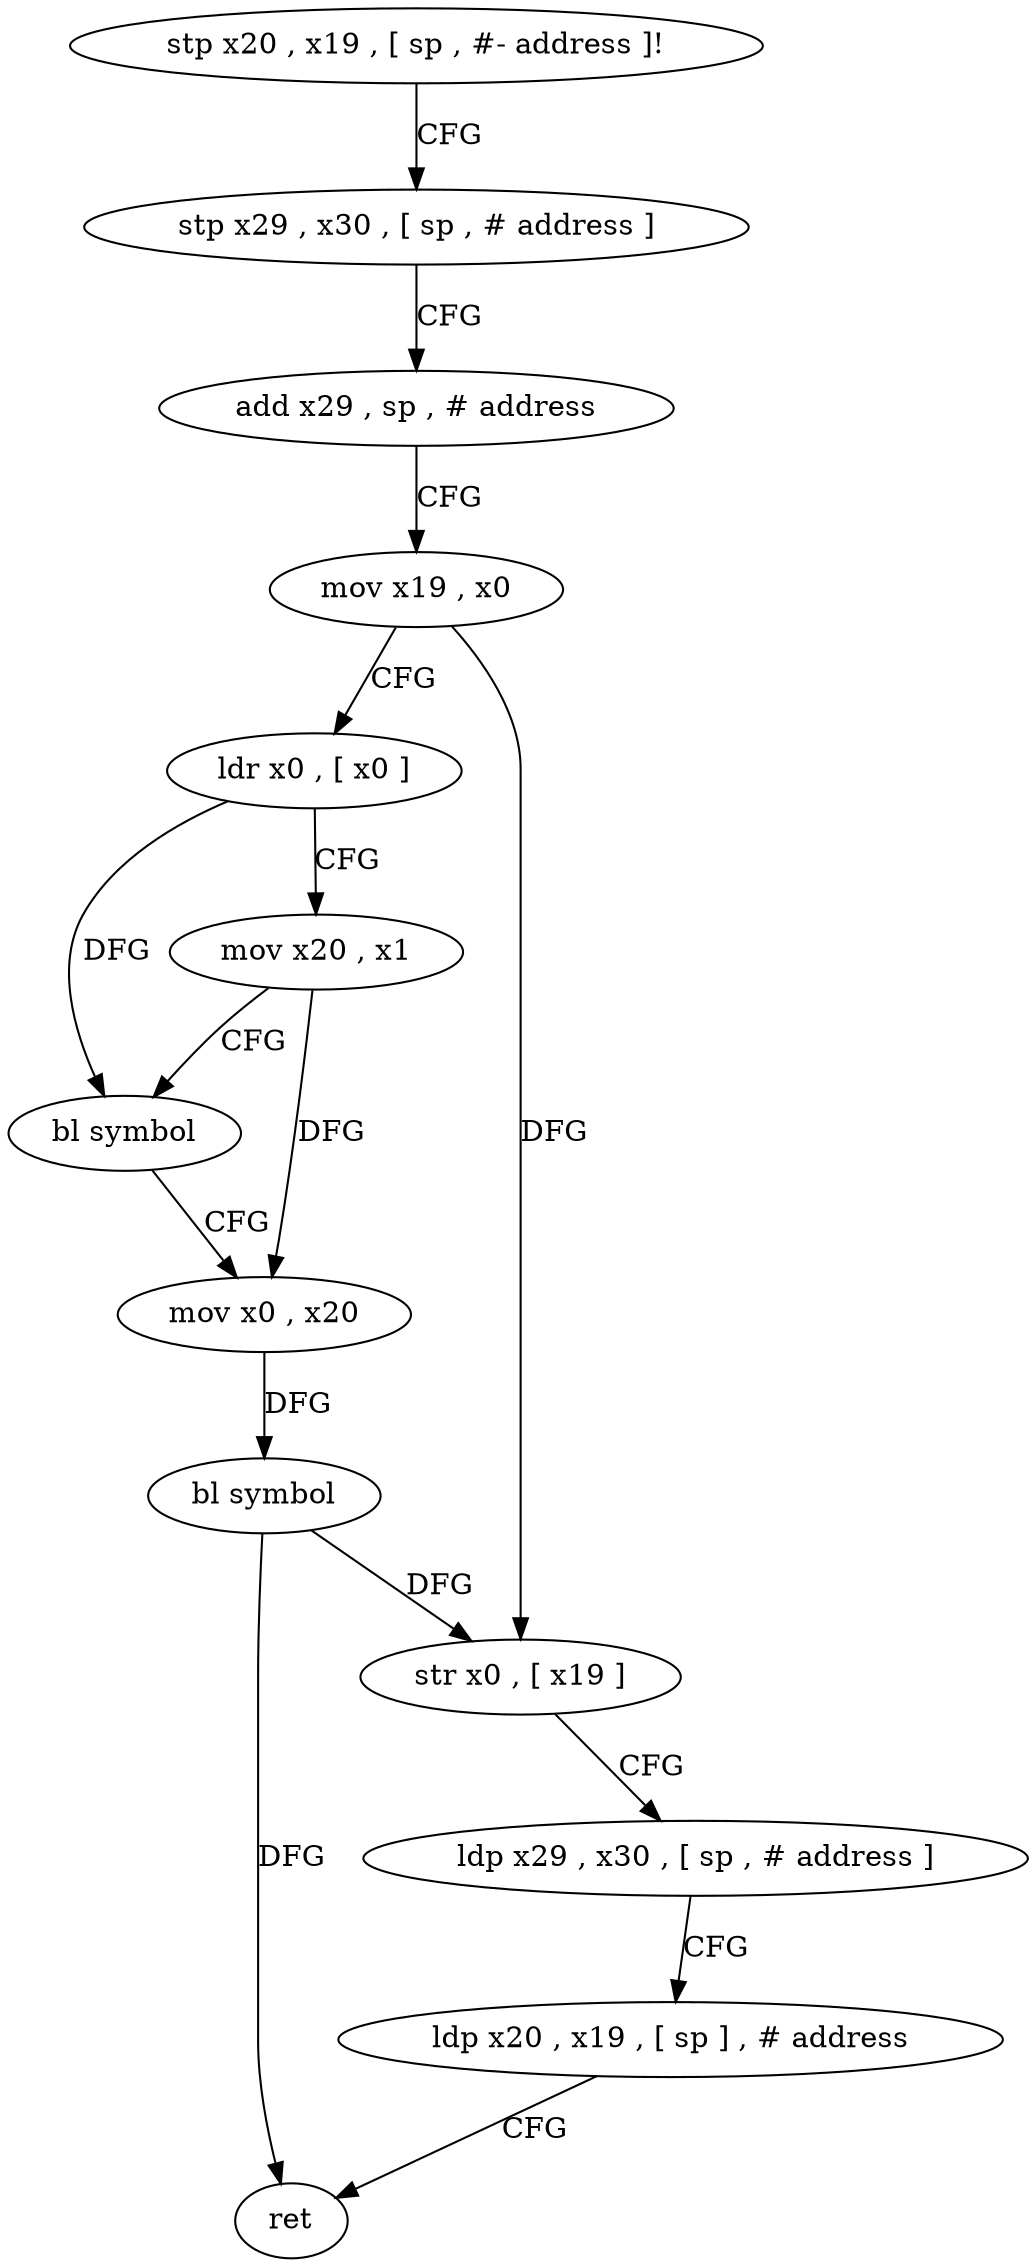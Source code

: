 digraph "func" {
"75332" [label = "stp x20 , x19 , [ sp , #- address ]!" ]
"75336" [label = "stp x29 , x30 , [ sp , # address ]" ]
"75340" [label = "add x29 , sp , # address" ]
"75344" [label = "mov x19 , x0" ]
"75348" [label = "ldr x0 , [ x0 ]" ]
"75352" [label = "mov x20 , x1" ]
"75356" [label = "bl symbol" ]
"75360" [label = "mov x0 , x20" ]
"75364" [label = "bl symbol" ]
"75368" [label = "str x0 , [ x19 ]" ]
"75372" [label = "ldp x29 , x30 , [ sp , # address ]" ]
"75376" [label = "ldp x20 , x19 , [ sp ] , # address" ]
"75380" [label = "ret" ]
"75332" -> "75336" [ label = "CFG" ]
"75336" -> "75340" [ label = "CFG" ]
"75340" -> "75344" [ label = "CFG" ]
"75344" -> "75348" [ label = "CFG" ]
"75344" -> "75368" [ label = "DFG" ]
"75348" -> "75352" [ label = "CFG" ]
"75348" -> "75356" [ label = "DFG" ]
"75352" -> "75356" [ label = "CFG" ]
"75352" -> "75360" [ label = "DFG" ]
"75356" -> "75360" [ label = "CFG" ]
"75360" -> "75364" [ label = "DFG" ]
"75364" -> "75368" [ label = "DFG" ]
"75364" -> "75380" [ label = "DFG" ]
"75368" -> "75372" [ label = "CFG" ]
"75372" -> "75376" [ label = "CFG" ]
"75376" -> "75380" [ label = "CFG" ]
}

